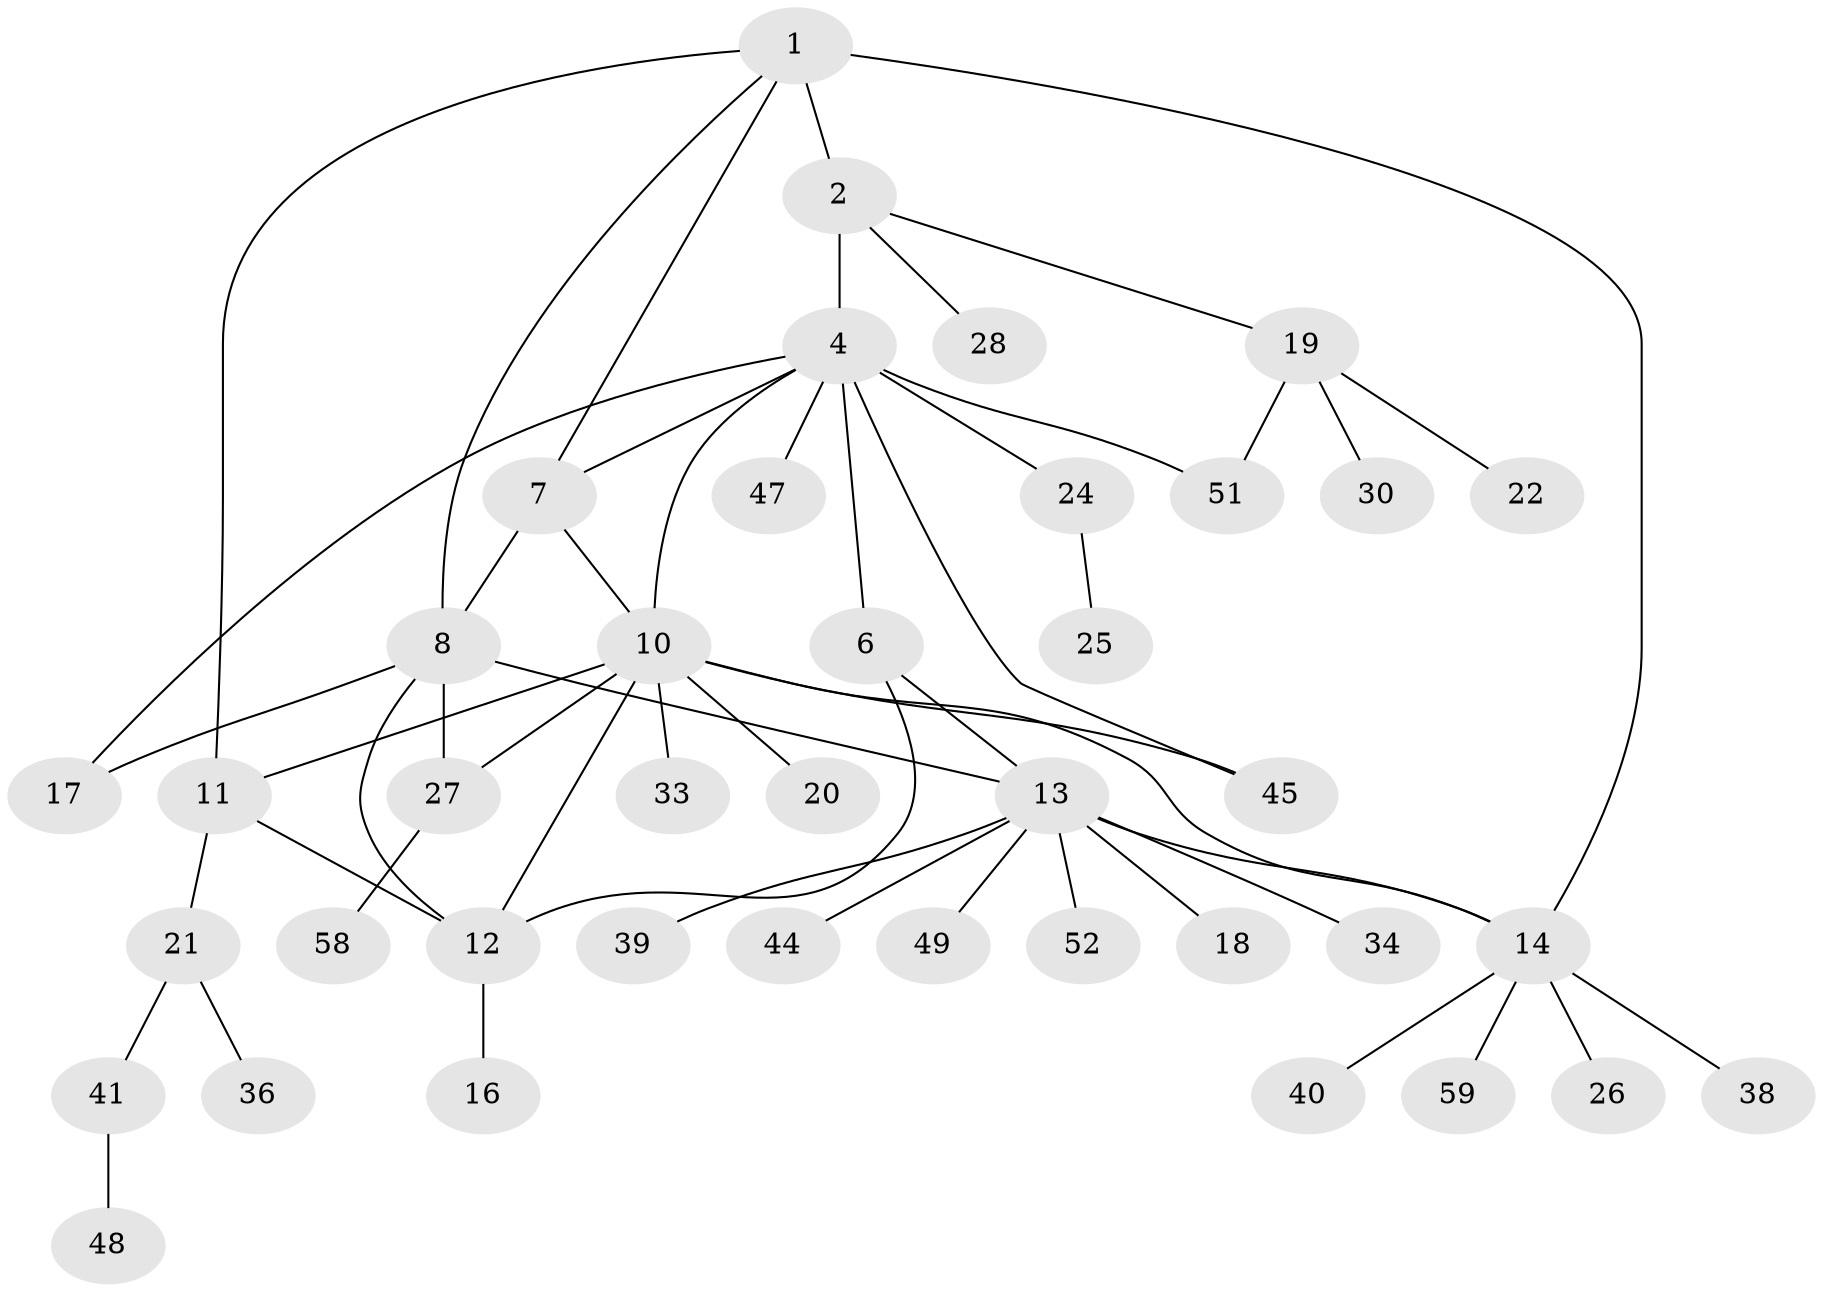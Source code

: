 // original degree distribution, {6: 0.08333333333333333, 3: 0.1, 4: 0.06666666666666667, 5: 0.06666666666666667, 7: 0.03333333333333333, 9: 0.016666666666666666, 1: 0.48333333333333334, 2: 0.15}
// Generated by graph-tools (version 1.1) at 2025/11/02/27/25 16:11:32]
// undirected, 40 vertices, 53 edges
graph export_dot {
graph [start="1"]
  node [color=gray90,style=filled];
  1 [super="+53"];
  2 [super="+3"];
  4 [super="+5"];
  6 [super="+23"];
  7 [super="+37"];
  8 [super="+9"];
  10 [super="+31"];
  11 [super="+35"];
  12 [super="+60"];
  13 [super="+15"];
  14 [super="+57"];
  16;
  17 [super="+43"];
  18;
  19 [super="+29"];
  20;
  21 [super="+32"];
  22;
  24 [super="+42"];
  25;
  26 [super="+50"];
  27 [super="+55"];
  28;
  30;
  33;
  34;
  36;
  38 [super="+56"];
  39;
  40;
  41 [super="+46"];
  44 [super="+54"];
  45;
  47;
  48;
  49;
  51;
  52;
  58;
  59;
  1 -- 2 [weight=2];
  1 -- 7;
  1 -- 11;
  1 -- 14;
  1 -- 8;
  2 -- 28;
  2 -- 19;
  2 -- 4;
  4 -- 6 [weight=2];
  4 -- 24;
  4 -- 47;
  4 -- 51;
  4 -- 17;
  4 -- 7;
  4 -- 10;
  4 -- 45;
  6 -- 13;
  6 -- 12;
  7 -- 8 [weight=2];
  7 -- 10;
  8 -- 13;
  8 -- 17;
  8 -- 27;
  8 -- 12;
  10 -- 11;
  10 -- 12;
  10 -- 14;
  10 -- 20;
  10 -- 33;
  10 -- 45;
  10 -- 27;
  11 -- 12;
  11 -- 21;
  12 -- 16;
  13 -- 14 [weight=2];
  13 -- 18;
  13 -- 39;
  13 -- 44;
  13 -- 49;
  13 -- 52;
  13 -- 34;
  14 -- 26;
  14 -- 38;
  14 -- 40;
  14 -- 59;
  19 -- 22;
  19 -- 51;
  19 -- 30;
  21 -- 36;
  21 -- 41;
  24 -- 25;
  27 -- 58;
  41 -- 48;
}
